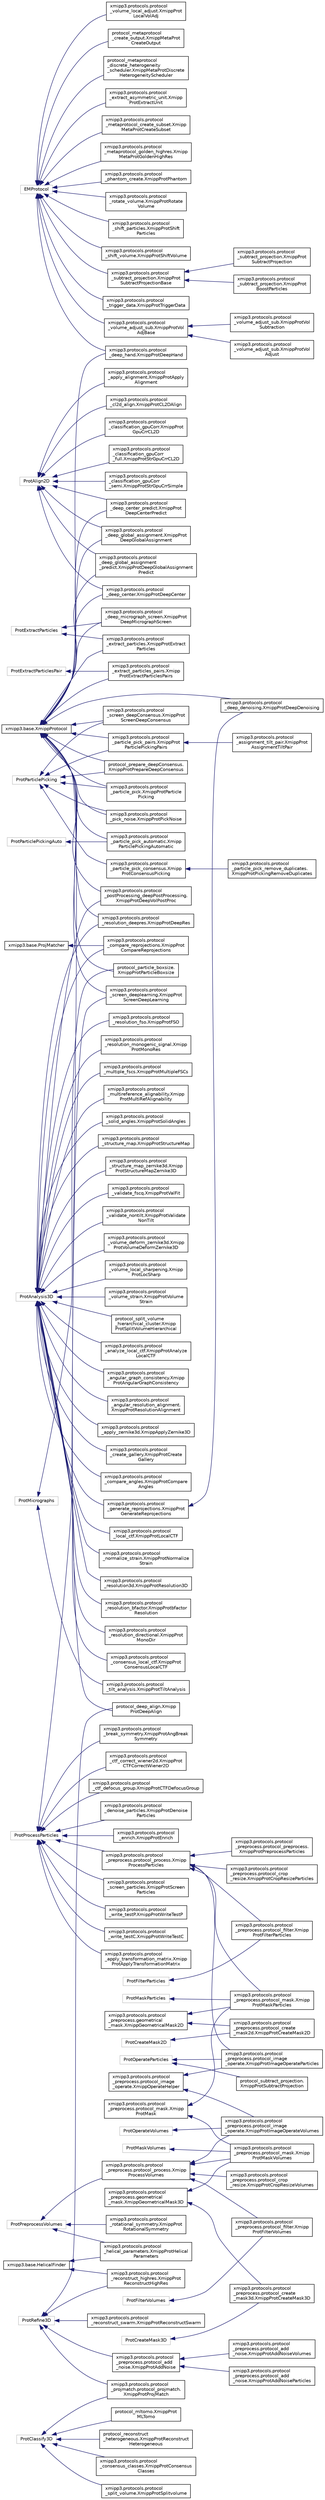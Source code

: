 digraph "Graphical Class Hierarchy"
{
  edge [fontname="Helvetica",fontsize="10",labelfontname="Helvetica",labelfontsize="10"];
  node [fontname="Helvetica",fontsize="10",shape=record];
  rankdir="LR";
  Node476 [label="EMProtocol",height=0.2,width=0.4,color="grey75", fillcolor="white", style="filled"];
  Node476 -> Node477 [dir="back",color="midnightblue",fontsize="10",style="solid",fontname="Helvetica"];
  Node477 [label="protocol_metaprotocol\l_create_output.XmippMetaProt\lCreateOutput",height=0.2,width=0.4,color="black", fillcolor="white", style="filled",URL="$classprotocol__metaprotocol__create__output_1_1XmippMetaProtCreateOutput.html"];
  Node476 -> Node478 [dir="back",color="midnightblue",fontsize="10",style="solid",fontname="Helvetica"];
  Node478 [label="protocol_metaprotocol\l_discrete_heterogeneity\l_scheduler.XmippMetaProtDiscrete\lHeterogeneityScheduler",height=0.2,width=0.4,color="black", fillcolor="white", style="filled",URL="$classprotocol__metaprotocol__discrete__heterogeneity__scheduler_1_1XmippMetaProtDiscreteHeterogeneityScheduler.html"];
  Node476 -> Node9 [dir="back",color="midnightblue",fontsize="10",style="solid",fontname="Helvetica"];
  Node9 [label="xmipp3.protocols.protocol\l_deep_hand.XmippProtDeepHand",height=0.2,width=0.4,color="black", fillcolor="white", style="filled",URL="$classxmipp3_1_1protocols_1_1protocol__deep__hand_1_1XmippProtDeepHand.html"];
  Node476 -> Node479 [dir="back",color="midnightblue",fontsize="10",style="solid",fontname="Helvetica"];
  Node479 [label="xmipp3.protocols.protocol\l_extract_asymmetric_unit.Xmipp\lProtExtractUnit",height=0.2,width=0.4,color="black", fillcolor="white", style="filled",URL="$classxmipp3_1_1protocols_1_1protocol__extract__asymmetric__unit_1_1XmippProtExtractUnit.html"];
  Node476 -> Node480 [dir="back",color="midnightblue",fontsize="10",style="solid",fontname="Helvetica"];
  Node480 [label="xmipp3.protocols.protocol\l_metaprotocol_create_subset.Xmipp\lMetaProtCreateSubset",height=0.2,width=0.4,color="black", fillcolor="white", style="filled",URL="$classxmipp3_1_1protocols_1_1protocol__metaprotocol__create__subset_1_1XmippMetaProtCreateSubset.html"];
  Node476 -> Node481 [dir="back",color="midnightblue",fontsize="10",style="solid",fontname="Helvetica"];
  Node481 [label="xmipp3.protocols.protocol\l_metaprotocol_golden_highres.Xmipp\lMetaProtGoldenHighRes",height=0.2,width=0.4,color="black", fillcolor="white", style="filled",URL="$classxmipp3_1_1protocols_1_1protocol__metaprotocol__golden__highres_1_1XmippMetaProtGoldenHighRes.html"];
  Node476 -> Node482 [dir="back",color="midnightblue",fontsize="10",style="solid",fontname="Helvetica"];
  Node482 [label="xmipp3.protocols.protocol\l_phantom_create.XmippProtPhantom",height=0.2,width=0.4,color="black", fillcolor="white", style="filled",URL="$classxmipp3_1_1protocols_1_1protocol__phantom__create_1_1XmippProtPhantom.html"];
  Node476 -> Node483 [dir="back",color="midnightblue",fontsize="10",style="solid",fontname="Helvetica"];
  Node483 [label="xmipp3.protocols.protocol\l_rotate_volume.XmippProtRotate\lVolume",height=0.2,width=0.4,color="black", fillcolor="white", style="filled",URL="$classxmipp3_1_1protocols_1_1protocol__rotate__volume_1_1XmippProtRotateVolume.html"];
  Node476 -> Node484 [dir="back",color="midnightblue",fontsize="10",style="solid",fontname="Helvetica"];
  Node484 [label="xmipp3.protocols.protocol\l_shift_particles.XmippProtShift\lParticles",height=0.2,width=0.4,color="black", fillcolor="white", style="filled",URL="$classxmipp3_1_1protocols_1_1protocol__shift__particles_1_1XmippProtShiftParticles.html"];
  Node476 -> Node485 [dir="back",color="midnightblue",fontsize="10",style="solid",fontname="Helvetica"];
  Node485 [label="xmipp3.protocols.protocol\l_shift_volume.XmippProtShiftVolume",height=0.2,width=0.4,color="black", fillcolor="white", style="filled",URL="$classxmipp3_1_1protocols_1_1protocol__shift__volume_1_1XmippProtShiftVolume.html"];
  Node476 -> Node486 [dir="back",color="midnightblue",fontsize="10",style="solid",fontname="Helvetica"];
  Node486 [label="xmipp3.protocols.protocol\l_subtract_projection.XmippProt\lSubtractProjectionBase",height=0.2,width=0.4,color="black", fillcolor="white", style="filled",URL="$classxmipp3_1_1protocols_1_1protocol__subtract__projection_1_1XmippProtSubtractProjectionBase.html"];
  Node486 -> Node487 [dir="back",color="midnightblue",fontsize="10",style="solid",fontname="Helvetica"];
  Node487 [label="xmipp3.protocols.protocol\l_subtract_projection.XmippProt\lBoostParticles",height=0.2,width=0.4,color="black", fillcolor="white", style="filled",URL="$classxmipp3_1_1protocols_1_1protocol__subtract__projection_1_1XmippProtBoostParticles.html"];
  Node486 -> Node488 [dir="back",color="midnightblue",fontsize="10",style="solid",fontname="Helvetica"];
  Node488 [label="xmipp3.protocols.protocol\l_subtract_projection.XmippProt\lSubtractProjection",height=0.2,width=0.4,color="black", fillcolor="white", style="filled",URL="$classxmipp3_1_1protocols_1_1protocol__subtract__projection_1_1XmippProtSubtractProjection.html"];
  Node476 -> Node489 [dir="back",color="midnightblue",fontsize="10",style="solid",fontname="Helvetica"];
  Node489 [label="xmipp3.protocols.protocol\l_trigger_data.XmippProtTriggerData",height=0.2,width=0.4,color="black", fillcolor="white", style="filled",URL="$classxmipp3_1_1protocols_1_1protocol__trigger__data_1_1XmippProtTriggerData.html"];
  Node476 -> Node490 [dir="back",color="midnightblue",fontsize="10",style="solid",fontname="Helvetica"];
  Node490 [label="xmipp3.protocols.protocol\l_volume_adjust_sub.XmippProtVol\lAdjBase",height=0.2,width=0.4,color="black", fillcolor="white", style="filled",URL="$classxmipp3_1_1protocols_1_1protocol__volume__adjust__sub_1_1XmippProtVolAdjBase.html"];
  Node490 -> Node491 [dir="back",color="midnightblue",fontsize="10",style="solid",fontname="Helvetica"];
  Node491 [label="xmipp3.protocols.protocol\l_volume_adjust_sub.XmippProtVol\lAdjust",height=0.2,width=0.4,color="black", fillcolor="white", style="filled",URL="$classxmipp3_1_1protocols_1_1protocol__volume__adjust__sub_1_1XmippProtVolAdjust.html"];
  Node490 -> Node492 [dir="back",color="midnightblue",fontsize="10",style="solid",fontname="Helvetica"];
  Node492 [label="xmipp3.protocols.protocol\l_volume_adjust_sub.XmippProtVol\lSubtraction",height=0.2,width=0.4,color="black", fillcolor="white", style="filled",URL="$classxmipp3_1_1protocols_1_1protocol__volume__adjust__sub_1_1XmippProtVolSubtraction.html"];
  Node476 -> Node493 [dir="back",color="midnightblue",fontsize="10",style="solid",fontname="Helvetica"];
  Node493 [label="xmipp3.protocols.protocol\l_volume_local_adjust.XmippProt\lLocalVolAdj",height=0.2,width=0.4,color="black", fillcolor="white", style="filled",URL="$classxmipp3_1_1protocols_1_1protocol__volume__local__adjust_1_1XmippProtLocalVolAdj.html"];
  Node439 [label="ProtAlign2D",height=0.2,width=0.4,color="grey75", fillcolor="white", style="filled"];
  Node439 -> Node440 [dir="back",color="midnightblue",fontsize="10",style="solid",fontname="Helvetica"];
  Node440 [label="xmipp3.protocols.protocol\l_apply_alignment.XmippProtApply\lAlignment",height=0.2,width=0.4,color="black", fillcolor="white", style="filled",URL="$classxmipp3_1_1protocols_1_1protocol__apply__alignment_1_1XmippProtApplyAlignment.html"];
  Node439 -> Node441 [dir="back",color="midnightblue",fontsize="10",style="solid",fontname="Helvetica"];
  Node441 [label="xmipp3.protocols.protocol\l_cl2d_align.XmippProtCL2DAlign",height=0.2,width=0.4,color="black", fillcolor="white", style="filled",URL="$classxmipp3_1_1protocols_1_1protocol__cl2d__align_1_1XmippProtCL2DAlign.html"];
  Node439 -> Node442 [dir="back",color="midnightblue",fontsize="10",style="solid",fontname="Helvetica"];
  Node442 [label="xmipp3.protocols.protocol\l_classification_gpuCorr.XmippProt\lGpuCrrCL2D",height=0.2,width=0.4,color="black", fillcolor="white", style="filled",URL="$classxmipp3_1_1protocols_1_1protocol__classification__gpuCorr_1_1XmippProtGpuCrrCL2D.html"];
  Node439 -> Node443 [dir="back",color="midnightblue",fontsize="10",style="solid",fontname="Helvetica"];
  Node443 [label="xmipp3.protocols.protocol\l_classification_gpuCorr\l_full.XmippProtStrGpuCrrCL2D",height=0.2,width=0.4,color="black", fillcolor="white", style="filled",URL="$classxmipp3_1_1protocols_1_1protocol__classification__gpuCorr__full_1_1XmippProtStrGpuCrrCL2D.html"];
  Node439 -> Node444 [dir="back",color="midnightblue",fontsize="10",style="solid",fontname="Helvetica"];
  Node444 [label="xmipp3.protocols.protocol\l_classification_gpuCorr\l_semi.XmippProtStrGpuCrrSimple",height=0.2,width=0.4,color="black", fillcolor="white", style="filled",URL="$classxmipp3_1_1protocols_1_1protocol__classification__gpuCorr__semi_1_1XmippProtStrGpuCrrSimple.html"];
  Node439 -> Node4 [dir="back",color="midnightblue",fontsize="10",style="solid",fontname="Helvetica"];
  Node4 [label="xmipp3.protocols.protocol\l_deep_center.XmippProtDeepCenter",height=0.2,width=0.4,color="black", fillcolor="white", style="filled",URL="$classxmipp3_1_1protocols_1_1protocol__deep__center_1_1XmippProtDeepCenter.html"];
  Node439 -> Node5 [dir="back",color="midnightblue",fontsize="10",style="solid",fontname="Helvetica"];
  Node5 [label="xmipp3.protocols.protocol\l_deep_center_predict.XmippProt\lDeepCenterPredict",height=0.2,width=0.4,color="black", fillcolor="white", style="filled",URL="$classxmipp3_1_1protocols_1_1protocol__deep__center__predict_1_1XmippProtDeepCenterPredict.html"];
  Node439 -> Node7 [dir="back",color="midnightblue",fontsize="10",style="solid",fontname="Helvetica"];
  Node7 [label="xmipp3.protocols.protocol\l_deep_global_assignment.XmippProt\lDeepGlobalAssignment",height=0.2,width=0.4,color="black", fillcolor="white", style="filled",URL="$classxmipp3_1_1protocols_1_1protocol__deep__global__assignment_1_1XmippProtDeepGlobalAssignment.html"];
  Node439 -> Node8 [dir="back",color="midnightblue",fontsize="10",style="solid",fontname="Helvetica"];
  Node8 [label="xmipp3.protocols.protocol\l_deep_global_assignment\l_predict.XmippProtDeepGlobalAssignment\lPredict",height=0.2,width=0.4,color="black", fillcolor="white", style="filled",URL="$classxmipp3_1_1protocols_1_1protocol__deep__global__assignment__predict_1_1XmippProtDeepGlobalAssignmentPredict.html"];
  Node402 [label="ProtAnalysis3D",height=0.2,width=0.4,color="grey75", fillcolor="white", style="filled"];
  Node402 -> Node403 [dir="back",color="midnightblue",fontsize="10",style="solid",fontname="Helvetica"];
  Node403 [label="protocol_split_volume\l_hierarchical_cluster.Xmipp\lProtSplitVolumeHierarchical",height=0.2,width=0.4,color="black", fillcolor="white", style="filled",URL="$classprotocol__split__volume__hierarchical__cluster_1_1XmippProtSplitVolumeHierarchical.html"];
  Node402 -> Node404 [dir="back",color="midnightblue",fontsize="10",style="solid",fontname="Helvetica"];
  Node404 [label="xmipp3.protocols.protocol\l_analyze_local_ctf.XmippProtAnalyze\lLocalCTF",height=0.2,width=0.4,color="black", fillcolor="white", style="filled",URL="$classxmipp3_1_1protocols_1_1protocol__analyze__local__ctf_1_1XmippProtAnalyzeLocalCTF.html"];
  Node402 -> Node405 [dir="back",color="midnightblue",fontsize="10",style="solid",fontname="Helvetica"];
  Node405 [label="xmipp3.protocols.protocol\l_angular_graph_consistency.Xmipp\lProtAngularGraphConsistency",height=0.2,width=0.4,color="black", fillcolor="white", style="filled",URL="$classxmipp3_1_1protocols_1_1protocol__angular__graph__consistency_1_1XmippProtAngularGraphConsistency.html"];
  Node402 -> Node406 [dir="back",color="midnightblue",fontsize="10",style="solid",fontname="Helvetica"];
  Node406 [label="xmipp3.protocols.protocol\l_angular_resolution_alignment.\lXmippProtResolutionAlignment",height=0.2,width=0.4,color="black", fillcolor="white", style="filled",URL="$classxmipp3_1_1protocols_1_1protocol__angular__resolution__alignment_1_1XmippProtResolutionAlignment.html"];
  Node402 -> Node407 [dir="back",color="midnightblue",fontsize="10",style="solid",fontname="Helvetica"];
  Node407 [label="xmipp3.protocols.protocol\l_apply_zernike3d.XmippApplyZernike3D",height=0.2,width=0.4,color="black", fillcolor="white", style="filled",URL="$classxmipp3_1_1protocols_1_1protocol__apply__zernike3d_1_1XmippApplyZernike3D.html"];
  Node402 -> Node408 [dir="back",color="midnightblue",fontsize="10",style="solid",fontname="Helvetica"];
  Node408 [label="xmipp3.protocols.protocol\l_compare_angles.XmippProtCompare\lAngles",height=0.2,width=0.4,color="black", fillcolor="white", style="filled",URL="$classxmipp3_1_1protocols_1_1protocol__compare__angles_1_1XmippProtCompareAngles.html"];
  Node402 -> Node217 [dir="back",color="midnightblue",fontsize="10",style="solid",fontname="Helvetica"];
  Node217 [label="xmipp3.protocols.protocol\l_compare_reprojections.XmippProt\lCompareReprojections",height=0.2,width=0.4,color="black", fillcolor="white", style="filled",URL="$classxmipp3_1_1protocols_1_1protocol__compare__reprojections_1_1XmippProtCompareReprojections.html"];
  Node402 -> Node409 [dir="back",color="midnightblue",fontsize="10",style="solid",fontname="Helvetica"];
  Node409 [label="xmipp3.protocols.protocol\l_consensus_local_ctf.XmippProt\lConsensusLocalCTF",height=0.2,width=0.4,color="black", fillcolor="white", style="filled",URL="$classxmipp3_1_1protocols_1_1protocol__consensus__local__ctf_1_1XmippProtConsensusLocalCTF.html"];
  Node402 -> Node410 [dir="back",color="midnightblue",fontsize="10",style="solid",fontname="Helvetica"];
  Node410 [label="xmipp3.protocols.protocol\l_create_gallery.XmippProtCreate\lGallery",height=0.2,width=0.4,color="black", fillcolor="white", style="filled",URL="$classxmipp3_1_1protocols_1_1protocol__create__gallery_1_1XmippProtCreateGallery.html"];
  Node402 -> Node411 [dir="back",color="midnightblue",fontsize="10",style="solid",fontname="Helvetica"];
  Node411 [label="xmipp3.protocols.protocol\l_generate_reprojections.XmippProt\lGenerateReprojections",height=0.2,width=0.4,color="black", fillcolor="white", style="filled",URL="$classxmipp3_1_1protocols_1_1protocol__generate__reprojections_1_1XmippProtGenerateReprojections.html"];
  Node411 -> Node6 [dir="back",color="midnightblue",fontsize="10",style="solid",fontname="Helvetica"];
  Node6 [label="xmipp3.protocols.protocol\l_deep_denoising.XmippProtDeepDenoising",height=0.2,width=0.4,color="black", fillcolor="white", style="filled",URL="$classxmipp3_1_1protocols_1_1protocol__deep__denoising_1_1XmippProtDeepDenoising.html"];
  Node402 -> Node412 [dir="back",color="midnightblue",fontsize="10",style="solid",fontname="Helvetica"];
  Node412 [label="xmipp3.protocols.protocol\l_local_ctf.XmippProtLocalCTF",height=0.2,width=0.4,color="black", fillcolor="white", style="filled",URL="$classxmipp3_1_1protocols_1_1protocol__local__ctf_1_1XmippProtLocalCTF.html"];
  Node402 -> Node413 [dir="back",color="midnightblue",fontsize="10",style="solid",fontname="Helvetica"];
  Node413 [label="xmipp3.protocols.protocol\l_multiple_fscs.XmippProtMultipleFSCs",height=0.2,width=0.4,color="black", fillcolor="white", style="filled",URL="$classxmipp3_1_1protocols_1_1protocol__multiple__fscs_1_1XmippProtMultipleFSCs.html"];
  Node402 -> Node414 [dir="back",color="midnightblue",fontsize="10",style="solid",fontname="Helvetica"];
  Node414 [label="xmipp3.protocols.protocol\l_multireference_alignability.Xmipp\lProtMultiRefAlignability",height=0.2,width=0.4,color="black", fillcolor="white", style="filled",URL="$classxmipp3_1_1protocols_1_1protocol__multireference__alignability_1_1XmippProtMultiRefAlignability.html"];
  Node402 -> Node415 [dir="back",color="midnightblue",fontsize="10",style="solid",fontname="Helvetica"];
  Node415 [label="xmipp3.protocols.protocol\l_normalize_strain.XmippProtNormalize\lStrain",height=0.2,width=0.4,color="black", fillcolor="white", style="filled",URL="$classxmipp3_1_1protocols_1_1protocol__normalize__strain_1_1XmippProtNormalizeStrain.html"];
  Node402 -> Node18 [dir="back",color="midnightblue",fontsize="10",style="solid",fontname="Helvetica"];
  Node18 [label="xmipp3.protocols.protocol\l_postProcessing_deepPostProcessing.\lXmippProtDeepVolPostProc",height=0.2,width=0.4,color="black", fillcolor="white", style="filled",URL="$classxmipp3_1_1protocols_1_1protocol__postProcessing__deepPostProcessing_1_1XmippProtDeepVolPostProc.html"];
  Node402 -> Node416 [dir="back",color="midnightblue",fontsize="10",style="solid",fontname="Helvetica"];
  Node416 [label="xmipp3.protocols.protocol\l_resolution3d.XmippProtResolution3D",height=0.2,width=0.4,color="black", fillcolor="white", style="filled",URL="$classxmipp3_1_1protocols_1_1protocol__resolution3d_1_1XmippProtResolution3D.html"];
  Node402 -> Node417 [dir="back",color="midnightblue",fontsize="10",style="solid",fontname="Helvetica"];
  Node417 [label="xmipp3.protocols.protocol\l_resolution_bfactor.XmippProtbfactor\lResolution",height=0.2,width=0.4,color="black", fillcolor="white", style="filled",URL="$classxmipp3_1_1protocols_1_1protocol__resolution__bfactor_1_1XmippProtbfactorResolution.html"];
  Node402 -> Node19 [dir="back",color="midnightblue",fontsize="10",style="solid",fontname="Helvetica"];
  Node19 [label="xmipp3.protocols.protocol\l_resolution_deepres.XmippProtDeepRes",height=0.2,width=0.4,color="black", fillcolor="white", style="filled",URL="$classxmipp3_1_1protocols_1_1protocol__resolution__deepres_1_1XmippProtDeepRes.html"];
  Node402 -> Node418 [dir="back",color="midnightblue",fontsize="10",style="solid",fontname="Helvetica"];
  Node418 [label="xmipp3.protocols.protocol\l_resolution_directional.XmippProt\lMonoDir",height=0.2,width=0.4,color="black", fillcolor="white", style="filled",URL="$classxmipp3_1_1protocols_1_1protocol__resolution__directional_1_1XmippProtMonoDir.html"];
  Node402 -> Node419 [dir="back",color="midnightblue",fontsize="10",style="solid",fontname="Helvetica"];
  Node419 [label="xmipp3.protocols.protocol\l_resolution_fso.XmippProtFSO",height=0.2,width=0.4,color="black", fillcolor="white", style="filled",URL="$classxmipp3_1_1protocols_1_1protocol__resolution__fso_1_1XmippProtFSO.html"];
  Node402 -> Node420 [dir="back",color="midnightblue",fontsize="10",style="solid",fontname="Helvetica"];
  Node420 [label="xmipp3.protocols.protocol\l_resolution_monogenic_signal.Xmipp\lProtMonoRes",height=0.2,width=0.4,color="black", fillcolor="white", style="filled",URL="$classxmipp3_1_1protocols_1_1protocol__resolution__monogenic__signal_1_1XmippProtMonoRes.html"];
  Node402 -> Node421 [dir="back",color="midnightblue",fontsize="10",style="solid",fontname="Helvetica"];
  Node421 [label="xmipp3.protocols.protocol\l_solid_angles.XmippProtSolidAngles",height=0.2,width=0.4,color="black", fillcolor="white", style="filled",URL="$classxmipp3_1_1protocols_1_1protocol__solid__angles_1_1XmippProtSolidAngles.html"];
  Node402 -> Node422 [dir="back",color="midnightblue",fontsize="10",style="solid",fontname="Helvetica"];
  Node422 [label="xmipp3.protocols.protocol\l_structure_map.XmippProtStructureMap",height=0.2,width=0.4,color="black", fillcolor="white", style="filled",URL="$classxmipp3_1_1protocols_1_1protocol__structure__map_1_1XmippProtStructureMap.html"];
  Node402 -> Node423 [dir="back",color="midnightblue",fontsize="10",style="solid",fontname="Helvetica"];
  Node423 [label="xmipp3.protocols.protocol\l_structure_map_zernike3d.Xmipp\lProtStructureMapZernike3D",height=0.2,width=0.4,color="black", fillcolor="white", style="filled",URL="$classxmipp3_1_1protocols_1_1protocol__structure__map__zernike3d_1_1XmippProtStructureMapZernike3D.html"];
  Node402 -> Node424 [dir="back",color="midnightblue",fontsize="10",style="solid",fontname="Helvetica"];
  Node424 [label="xmipp3.protocols.protocol\l_validate_fscq.XmippProtValFit",height=0.2,width=0.4,color="black", fillcolor="white", style="filled",URL="$classxmipp3_1_1protocols_1_1protocol__validate__fscq_1_1XmippProtValFit.html"];
  Node402 -> Node425 [dir="back",color="midnightblue",fontsize="10",style="solid",fontname="Helvetica"];
  Node425 [label="xmipp3.protocols.protocol\l_validate_nontilt.XmippProtValidate\lNonTilt",height=0.2,width=0.4,color="black", fillcolor="white", style="filled",URL="$classxmipp3_1_1protocols_1_1protocol__validate__nontilt_1_1XmippProtValidateNonTilt.html"];
  Node402 -> Node426 [dir="back",color="midnightblue",fontsize="10",style="solid",fontname="Helvetica"];
  Node426 [label="xmipp3.protocols.protocol\l_volume_deform_zernike3d.Xmipp\lProtVolumeDeformZernike3D",height=0.2,width=0.4,color="black", fillcolor="white", style="filled",URL="$classxmipp3_1_1protocols_1_1protocol__volume__deform__zernike3d_1_1XmippProtVolumeDeformZernike3D.html"];
  Node402 -> Node427 [dir="back",color="midnightblue",fontsize="10",style="solid",fontname="Helvetica"];
  Node427 [label="xmipp3.protocols.protocol\l_volume_local_sharpening.Xmipp\lProtLocSharp",height=0.2,width=0.4,color="black", fillcolor="white", style="filled",URL="$classxmipp3_1_1protocols_1_1protocol__volume__local__sharpening_1_1XmippProtLocSharp.html"];
  Node402 -> Node428 [dir="back",color="midnightblue",fontsize="10",style="solid",fontname="Helvetica"];
  Node428 [label="xmipp3.protocols.protocol\l_volume_strain.XmippProtVolume\lStrain",height=0.2,width=0.4,color="black", fillcolor="white", style="filled",URL="$classxmipp3_1_1protocols_1_1protocol__volume__strain_1_1XmippProtVolumeStrain.html"];
  Node386 [label="ProtClassify3D",height=0.2,width=0.4,color="grey75", fillcolor="white", style="filled"];
  Node386 -> Node387 [dir="back",color="midnightblue",fontsize="10",style="solid",fontname="Helvetica"];
  Node387 [label="protocol_mltomo.XmippProt\lMLTomo",height=0.2,width=0.4,color="black", fillcolor="white", style="filled",URL="$classprotocol__mltomo_1_1XmippProtMLTomo.html"];
  Node386 -> Node388 [dir="back",color="midnightblue",fontsize="10",style="solid",fontname="Helvetica"];
  Node388 [label="protocol_reconstruct\l_heterogeneous.XmippProtReconstruct\lHeterogeneous",height=0.2,width=0.4,color="black", fillcolor="white", style="filled",URL="$classprotocol__reconstruct__heterogeneous_1_1XmippProtReconstructHeterogeneous.html"];
  Node386 -> Node389 [dir="back",color="midnightblue",fontsize="10",style="solid",fontname="Helvetica"];
  Node389 [label="xmipp3.protocols.protocol\l_consensus_classes.XmippProtConsensus\lClasses",height=0.2,width=0.4,color="black", fillcolor="white", style="filled",URL="$classxmipp3_1_1protocols_1_1protocol__consensus__classes_1_1XmippProtConsensusClasses.html"];
  Node386 -> Node305 [dir="back",color="midnightblue",fontsize="10",style="solid",fontname="Helvetica"];
  Node305 [label="xmipp3.protocols.protocol\l_projmatch.protocol_projmatch.\lXmippProtProjMatch",height=0.2,width=0.4,color="black", fillcolor="white", style="filled",URL="$classxmipp3_1_1protocols_1_1protocol__projmatch_1_1protocol__projmatch_1_1XmippProtProjMatch.html"];
  Node386 -> Node390 [dir="back",color="midnightblue",fontsize="10",style="solid",fontname="Helvetica"];
  Node390 [label="xmipp3.protocols.protocol\l_split_volume.XmippProtSplitvolume",height=0.2,width=0.4,color="black", fillcolor="white", style="filled",URL="$classxmipp3_1_1protocols_1_1protocol__split__volume_1_1XmippProtSplitvolume.html"];
  Node385 [label="ProtCreateMask2D",height=0.2,width=0.4,color="grey75", fillcolor="white", style="filled"];
  Node385 -> Node61 [dir="back",color="midnightblue",fontsize="10",style="solid",fontname="Helvetica"];
  Node61 [label="xmipp3.protocols.protocol\l_preprocess.protocol_create\l_mask2d.XmippProtCreateMask2D",height=0.2,width=0.4,color="black", fillcolor="white", style="filled",URL="$classxmipp3_1_1protocols_1_1protocol__preprocess_1_1protocol__create__mask2d_1_1XmippProtCreateMask2D.html"];
  Node384 [label="ProtCreateMask3D",height=0.2,width=0.4,color="grey75", fillcolor="white", style="filled"];
  Node384 -> Node59 [dir="back",color="midnightblue",fontsize="10",style="solid",fontname="Helvetica"];
  Node59 [label="xmipp3.protocols.protocol\l_preprocess.protocol_create\l_mask3d.XmippProtCreateMask3D",height=0.2,width=0.4,color="black", fillcolor="white", style="filled",URL="$classxmipp3_1_1protocols_1_1protocol__preprocess_1_1protocol__create__mask3d_1_1XmippProtCreateMask3D.html"];
  Node378 [label="ProtExtractParticles",height=0.2,width=0.4,color="grey75", fillcolor="white", style="filled"];
  Node378 -> Node10 [dir="back",color="midnightblue",fontsize="10",style="solid",fontname="Helvetica"];
  Node10 [label="xmipp3.protocols.protocol\l_deep_micrograph_screen.XmippProt\lDeepMicrographScreen",height=0.2,width=0.4,color="black", fillcolor="white", style="filled",URL="$classxmipp3_1_1protocols_1_1protocol__deep__micrograph__screen_1_1XmippProtDeepMicrographScreen.html"];
  Node378 -> Node11 [dir="back",color="midnightblue",fontsize="10",style="solid",fontname="Helvetica"];
  Node11 [label="xmipp3.protocols.protocol\l_extract_particles.XmippProtExtract\lParticles",height=0.2,width=0.4,color="black", fillcolor="white", style="filled",URL="$classxmipp3_1_1protocols_1_1protocol__extract__particles_1_1XmippProtExtractParticles.html"];
  Node377 [label="ProtExtractParticlesPair",height=0.2,width=0.4,color="grey75", fillcolor="white", style="filled"];
  Node377 -> Node12 [dir="back",color="midnightblue",fontsize="10",style="solid",fontname="Helvetica"];
  Node12 [label="xmipp3.protocols.protocol\l_extract_particles_pairs.Xmipp\lProtExtractParticlesPairs",height=0.2,width=0.4,color="black", fillcolor="white", style="filled",URL="$classxmipp3_1_1protocols_1_1protocol__extract__particles__pairs_1_1XmippProtExtractParticlesPairs.html"];
  Node376 [label="ProtFilterParticles",height=0.2,width=0.4,color="grey75", fillcolor="white", style="filled"];
  Node376 -> Node319 [dir="back",color="midnightblue",fontsize="10",style="solid",fontname="Helvetica"];
  Node319 [label="xmipp3.protocols.protocol\l_preprocess.protocol_filter.Xmipp\lProtFilterParticles",height=0.2,width=0.4,color="black", fillcolor="white", style="filled",URL="$classxmipp3_1_1protocols_1_1protocol__preprocess_1_1protocol__filter_1_1XmippProtFilterParticles.html"];
  Node375 [label="ProtFilterVolumes",height=0.2,width=0.4,color="grey75", fillcolor="white", style="filled"];
  Node375 -> Node332 [dir="back",color="midnightblue",fontsize="10",style="solid",fontname="Helvetica"];
  Node332 [label="xmipp3.protocols.protocol\l_preprocess.protocol_filter.Xmipp\lProtFilterVolumes",height=0.2,width=0.4,color="black", fillcolor="white", style="filled",URL="$classxmipp3_1_1protocols_1_1protocol__preprocess_1_1protocol__filter_1_1XmippProtFilterVolumes.html"];
  Node368 [label="ProtMaskParticles",height=0.2,width=0.4,color="grey75", fillcolor="white", style="filled"];
  Node368 -> Node48 [dir="back",color="midnightblue",fontsize="10",style="solid",fontname="Helvetica"];
  Node48 [label="xmipp3.protocols.protocol\l_preprocess.protocol_mask.Xmipp\lProtMaskParticles",height=0.2,width=0.4,color="black", fillcolor="white", style="filled",URL="$classxmipp3_1_1protocols_1_1protocol__preprocess_1_1protocol__mask_1_1XmippProtMaskParticles.html"];
  Node367 [label="ProtMaskVolumes",height=0.2,width=0.4,color="grey75", fillcolor="white", style="filled"];
  Node367 -> Node49 [dir="back",color="midnightblue",fontsize="10",style="solid",fontname="Helvetica"];
  Node49 [label="xmipp3.protocols.protocol\l_preprocess.protocol_mask.Xmipp\lProtMaskVolumes",height=0.2,width=0.4,color="black", fillcolor="white", style="filled",URL="$classxmipp3_1_1protocols_1_1protocol__preprocess_1_1protocol__mask_1_1XmippProtMaskVolumes.html"];
  Node365 [label="ProtMicrographs",height=0.2,width=0.4,color="grey75", fillcolor="white", style="filled"];
  Node365 -> Node2 [dir="back",color="midnightblue",fontsize="10",style="solid",fontname="Helvetica"];
  Node2 [label="protocol_particle_boxsize.\lXmippProtParticleBoxsize",height=0.2,width=0.4,color="black", fillcolor="white", style="filled",URL="$classprotocol__particle__boxsize_1_1XmippProtParticleBoxsize.html"];
  Node365 -> Node366 [dir="back",color="midnightblue",fontsize="10",style="solid",fontname="Helvetica"];
  Node366 [label="xmipp3.protocols.protocol\l_tilt_analysis.XmippProtTiltAnalysis",height=0.2,width=0.4,color="black", fillcolor="white", style="filled",URL="$classxmipp3_1_1protocols_1_1protocol__tilt__analysis_1_1XmippProtTiltAnalysis.html"];
  Node342 [label="ProtOperateParticles",height=0.2,width=0.4,color="grey75", fillcolor="white", style="filled"];
  Node342 -> Node343 [dir="back",color="midnightblue",fontsize="10",style="solid",fontname="Helvetica"];
  Node343 [label="protocol_subtract_projection.\lXmippProtSubtractProjection",height=0.2,width=0.4,color="black", fillcolor="white", style="filled",URL="$classprotocol__subtract__projection_1_1XmippProtSubtractProjection.html"];
  Node342 -> Node54 [dir="back",color="midnightblue",fontsize="10",style="solid",fontname="Helvetica"];
  Node54 [label="xmipp3.protocols.protocol\l_preprocess.protocol_image\l_operate.XmippProtImageOperateParticles",height=0.2,width=0.4,color="black", fillcolor="white", style="filled",URL="$classxmipp3_1_1protocols_1_1protocol__preprocess_1_1protocol__image__operate_1_1XmippProtImageOperateParticles.html"];
  Node341 [label="ProtOperateVolumes",height=0.2,width=0.4,color="grey75", fillcolor="white", style="filled"];
  Node341 -> Node55 [dir="back",color="midnightblue",fontsize="10",style="solid",fontname="Helvetica"];
  Node55 [label="xmipp3.protocols.protocol\l_preprocess.protocol_image\l_operate.XmippProtImageOperateVolumes",height=0.2,width=0.4,color="black", fillcolor="white", style="filled",URL="$classxmipp3_1_1protocols_1_1protocol__preprocess_1_1protocol__image__operate_1_1XmippProtImageOperateVolumes.html"];
  Node338 [label="ProtParticlePicking",height=0.2,width=0.4,color="grey75", fillcolor="white", style="filled"];
  Node338 -> Node3 [dir="back",color="midnightblue",fontsize="10",style="solid",fontname="Helvetica"];
  Node3 [label="protocol_prepare_deepConsensus.\lXmippProtPrepareDeepConsensus",height=0.2,width=0.4,color="black", fillcolor="white", style="filled",URL="$classprotocol__prepare__deepConsensus_1_1XmippProtPrepareDeepConsensus.html"];
  Node338 -> Node13 [dir="back",color="midnightblue",fontsize="10",style="solid",fontname="Helvetica"];
  Node13 [label="xmipp3.protocols.protocol\l_particle_pick.XmippProtParticle\lPicking",height=0.2,width=0.4,color="black", fillcolor="white", style="filled",URL="$classxmipp3_1_1protocols_1_1protocol__particle__pick_1_1XmippProtParticlePicking.html"];
  Node338 -> Node339 [dir="back",color="midnightblue",fontsize="10",style="solid",fontname="Helvetica"];
  Node339 [label="xmipp3.protocols.protocol\l_particle_pick_consensus.Xmipp\lProtConsensusPicking",height=0.2,width=0.4,color="black", fillcolor="white", style="filled",URL="$classxmipp3_1_1protocols_1_1protocol__particle__pick__consensus_1_1XmippProtConsensusPicking.html"];
  Node339 -> Node340 [dir="back",color="midnightblue",fontsize="10",style="solid",fontname="Helvetica"];
  Node340 [label="xmipp3.protocols.protocol\l_particle_pick_remove_duplicates.\lXmippProtPickingRemoveDuplicates",height=0.2,width=0.4,color="black", fillcolor="white", style="filled",URL="$classxmipp3_1_1protocols_1_1protocol__particle__pick__remove__duplicates_1_1XmippProtPickingRemoveDuplicates.html"];
  Node338 -> Node15 [dir="back",color="midnightblue",fontsize="10",style="solid",fontname="Helvetica"];
  Node15 [label="xmipp3.protocols.protocol\l_particle_pick_pairs.XmippProt\lParticlePickingPairs",height=0.2,width=0.4,color="black", fillcolor="white", style="filled",URL="$classxmipp3_1_1protocols_1_1protocol__particle__pick__pairs_1_1XmippProtParticlePickingPairs.html"];
  Node15 -> Node16 [dir="back",color="midnightblue",fontsize="10",style="solid",fontname="Helvetica"];
  Node16 [label="xmipp3.protocols.protocol\l_assignment_tilt_pair.XmippProt\lAssignmentTiltPair",height=0.2,width=0.4,color="black", fillcolor="white", style="filled",URL="$classxmipp3_1_1protocols_1_1protocol__assignment__tilt__pair_1_1XmippProtAssignmentTiltPair.html"];
  Node338 -> Node17 [dir="back",color="midnightblue",fontsize="10",style="solid",fontname="Helvetica"];
  Node17 [label="xmipp3.protocols.protocol\l_pick_noise.XmippProtPickNoise",height=0.2,width=0.4,color="black", fillcolor="white", style="filled",URL="$classxmipp3_1_1protocols_1_1protocol__pick__noise_1_1XmippProtPickNoise.html"];
  Node338 -> Node20 [dir="back",color="midnightblue",fontsize="10",style="solid",fontname="Helvetica"];
  Node20 [label="xmipp3.protocols.protocol\l_screen_deepConsensus.XmippProt\lScreenDeepConsensus",height=0.2,width=0.4,color="black", fillcolor="white", style="filled",URL="$classxmipp3_1_1protocols_1_1protocol__screen__deepConsensus_1_1XmippProtScreenDeepConsensus.html"];
  Node337 [label="ProtParticlePickingAuto",height=0.2,width=0.4,color="grey75", fillcolor="white", style="filled"];
  Node337 -> Node14 [dir="back",color="midnightblue",fontsize="10",style="solid",fontname="Helvetica"];
  Node14 [label="xmipp3.protocols.protocol\l_particle_pick_automatic.Xmipp\lParticlePickingAutomatic",height=0.2,width=0.4,color="black", fillcolor="white", style="filled",URL="$classxmipp3_1_1protocols_1_1protocol__particle__pick__automatic_1_1XmippParticlePickingAutomatic.html"];
  Node329 [label="ProtPreprocessVolumes",height=0.2,width=0.4,color="grey75", fillcolor="white", style="filled"];
  Node329 -> Node236 [dir="back",color="midnightblue",fontsize="10",style="solid",fontname="Helvetica"];
  Node236 [label="xmipp3.protocols.protocol\l_helical_parameters.XmippProtHelical\lParameters",height=0.2,width=0.4,color="black", fillcolor="white", style="filled",URL="$classxmipp3_1_1protocols_1_1protocol__helical__parameters_1_1XmippProtHelicalParameters.html"];
  Node329 -> Node330 [dir="back",color="midnightblue",fontsize="10",style="solid",fontname="Helvetica"];
  Node330 [label="xmipp3.protocols.protocol\l_preprocess.protocol_process.Xmipp\lProcessVolumes",height=0.2,width=0.4,color="black", fillcolor="white", style="filled",URL="$classxmipp3_1_1protocols_1_1protocol__preprocess_1_1protocol__process_1_1XmippProcessVolumes.html"];
  Node330 -> Node331 [dir="back",color="midnightblue",fontsize="10",style="solid",fontname="Helvetica"];
  Node331 [label="xmipp3.protocols.protocol\l_preprocess.protocol_crop\l_resize.XmippProtCropResizeVolumes",height=0.2,width=0.4,color="black", fillcolor="white", style="filled",URL="$classxmipp3_1_1protocols_1_1protocol__preprocess_1_1protocol__crop__resize_1_1XmippProtCropResizeVolumes.html"];
  Node330 -> Node332 [dir="back",color="midnightblue",fontsize="10",style="solid",fontname="Helvetica"];
  Node330 -> Node55 [dir="back",color="midnightblue",fontsize="10",style="solid",fontname="Helvetica"];
  Node330 -> Node49 [dir="back",color="midnightblue",fontsize="10",style="solid",fontname="Helvetica"];
  Node329 -> Node333 [dir="back",color="midnightblue",fontsize="10",style="solid",fontname="Helvetica"];
  Node333 [label="xmipp3.protocols.protocol\l_rotational_symmetry.XmippProt\lRotationalSymmetry",height=0.2,width=0.4,color="black", fillcolor="white", style="filled",URL="$classxmipp3_1_1protocols_1_1protocol__rotational__symmetry_1_1XmippProtRotationalSymmetry.html"];
  Node310 [label="ProtProcessParticles",height=0.2,width=0.4,color="grey75", fillcolor="white", style="filled"];
  Node310 -> Node311 [dir="back",color="midnightblue",fontsize="10",style="solid",fontname="Helvetica"];
  Node311 [label="xmipp3.protocols.protocol\l_apply_transformation_matrix.Xmipp\lProtApplyTransformationMatrix",height=0.2,width=0.4,color="black", fillcolor="white", style="filled",URL="$classxmipp3_1_1protocols_1_1protocol__apply__transformation__matrix_1_1XmippProtApplyTransformationMatrix.html"];
  Node310 -> Node312 [dir="back",color="midnightblue",fontsize="10",style="solid",fontname="Helvetica"];
  Node312 [label="xmipp3.protocols.protocol\l_break_symmetry.XmippProtAngBreak\lSymmetry",height=0.2,width=0.4,color="black", fillcolor="white", style="filled",URL="$classxmipp3_1_1protocols_1_1protocol__break__symmetry_1_1XmippProtAngBreakSymmetry.html"];
  Node310 -> Node313 [dir="back",color="midnightblue",fontsize="10",style="solid",fontname="Helvetica"];
  Node313 [label="xmipp3.protocols.protocol\l_ctf_correct_wiener2d.XmippProt\lCTFCorrectWiener2D",height=0.2,width=0.4,color="black", fillcolor="white", style="filled",URL="$classxmipp3_1_1protocols_1_1protocol__ctf__correct__wiener2d_1_1XmippProtCTFCorrectWiener2D.html"];
  Node310 -> Node314 [dir="back",color="midnightblue",fontsize="10",style="solid",fontname="Helvetica"];
  Node314 [label="xmipp3.protocols.protocol\l_ctf_defocus_group.XmippProtCTFDefocusGroup",height=0.2,width=0.4,color="black", fillcolor="white", style="filled",URL="$classxmipp3_1_1protocols_1_1protocol__ctf__defocus__group_1_1XmippProtCTFDefocusGroup.html"];
  Node310 -> Node315 [dir="back",color="midnightblue",fontsize="10",style="solid",fontname="Helvetica"];
  Node315 [label="xmipp3.protocols.protocol\l_denoise_particles.XmippProtDenoise\lParticles",height=0.2,width=0.4,color="black", fillcolor="white", style="filled",URL="$classxmipp3_1_1protocols_1_1protocol__denoise__particles_1_1XmippProtDenoiseParticles.html"];
  Node310 -> Node316 [dir="back",color="midnightblue",fontsize="10",style="solid",fontname="Helvetica"];
  Node316 [label="xmipp3.protocols.protocol\l_enrich.XmippProtEnrich",height=0.2,width=0.4,color="black", fillcolor="white", style="filled",URL="$classxmipp3_1_1protocols_1_1protocol__enrich_1_1XmippProtEnrich.html"];
  Node310 -> Node317 [dir="back",color="midnightblue",fontsize="10",style="solid",fontname="Helvetica"];
  Node317 [label="xmipp3.protocols.protocol\l_preprocess.protocol_process.Xmipp\lProcessParticles",height=0.2,width=0.4,color="black", fillcolor="white", style="filled",URL="$classxmipp3_1_1protocols_1_1protocol__preprocess_1_1protocol__process_1_1XmippProcessParticles.html"];
  Node317 -> Node318 [dir="back",color="midnightblue",fontsize="10",style="solid",fontname="Helvetica"];
  Node318 [label="xmipp3.protocols.protocol\l_preprocess.protocol_crop\l_resize.XmippProtCropResizeParticles",height=0.2,width=0.4,color="black", fillcolor="white", style="filled",URL="$classxmipp3_1_1protocols_1_1protocol__preprocess_1_1protocol__crop__resize_1_1XmippProtCropResizeParticles.html"];
  Node317 -> Node319 [dir="back",color="midnightblue",fontsize="10",style="solid",fontname="Helvetica"];
  Node317 -> Node54 [dir="back",color="midnightblue",fontsize="10",style="solid",fontname="Helvetica"];
  Node317 -> Node48 [dir="back",color="midnightblue",fontsize="10",style="solid",fontname="Helvetica"];
  Node317 -> Node320 [dir="back",color="midnightblue",fontsize="10",style="solid",fontname="Helvetica"];
  Node320 [label="xmipp3.protocols.protocol\l_preprocess.protocol_preprocess.\lXmippProtPreprocessParticles",height=0.2,width=0.4,color="black", fillcolor="white", style="filled",URL="$classxmipp3_1_1protocols_1_1protocol__preprocess_1_1protocol__preprocess_1_1XmippProtPreprocessParticles.html"];
  Node310 -> Node21 [dir="back",color="midnightblue",fontsize="10",style="solid",fontname="Helvetica"];
  Node21 [label="xmipp3.protocols.protocol\l_screen_deeplearning.XmippProt\lScreenDeepLearning",height=0.2,width=0.4,color="black", fillcolor="white", style="filled",URL="$classxmipp3_1_1protocols_1_1protocol__screen__deeplearning_1_1XmippProtScreenDeepLearning.html"];
  Node310 -> Node321 [dir="back",color="midnightblue",fontsize="10",style="solid",fontname="Helvetica"];
  Node321 [label="xmipp3.protocols.protocol\l_screen_particles.XmippProtScreen\lParticles",height=0.2,width=0.4,color="black", fillcolor="white", style="filled",URL="$classxmipp3_1_1protocols_1_1protocol__screen__particles_1_1XmippProtScreenParticles.html"];
  Node310 -> Node322 [dir="back",color="midnightblue",fontsize="10",style="solid",fontname="Helvetica"];
  Node322 [label="xmipp3.protocols.protocol\l_write_testC.XmippProtWriteTestC",height=0.2,width=0.4,color="black", fillcolor="white", style="filled",URL="$classxmipp3_1_1protocols_1_1protocol__write__testC_1_1XmippProtWriteTestC.html"];
  Node310 -> Node323 [dir="back",color="midnightblue",fontsize="10",style="solid",fontname="Helvetica"];
  Node323 [label="xmipp3.protocols.protocol\l_write_testP.XmippProtWriteTestP",height=0.2,width=0.4,color="black", fillcolor="white", style="filled",URL="$classxmipp3_1_1protocols_1_1protocol__write__testP_1_1XmippProtWriteTestP.html"];
  Node301 [label="ProtRefine3D",height=0.2,width=0.4,color="grey75", fillcolor="white", style="filled"];
  Node301 -> Node1 [dir="back",color="midnightblue",fontsize="10",style="solid",fontname="Helvetica"];
  Node1 [label="protocol_deep_align.Xmipp\lProtDeepAlign",height=0.2,width=0.4,color="black", fillcolor="white", style="filled",URL="$classprotocol__deep__align_1_1XmippProtDeepAlign.html"];
  Node301 -> Node302 [dir="back",color="midnightblue",fontsize="10",style="solid",fontname="Helvetica"];
  Node302 [label="xmipp3.protocols.protocol\l_preprocess.protocol_add\l_noise.XmippProtAddNoise",height=0.2,width=0.4,color="black", fillcolor="white", style="filled",URL="$classxmipp3_1_1protocols_1_1protocol__preprocess_1_1protocol__add__noise_1_1XmippProtAddNoise.html"];
  Node302 -> Node303 [dir="back",color="midnightblue",fontsize="10",style="solid",fontname="Helvetica"];
  Node303 [label="xmipp3.protocols.protocol\l_preprocess.protocol_add\l_noise.XmippProtAddNoiseParticles",height=0.2,width=0.4,color="black", fillcolor="white", style="filled",URL="$classxmipp3_1_1protocols_1_1protocol__preprocess_1_1protocol__add__noise_1_1XmippProtAddNoiseParticles.html"];
  Node302 -> Node304 [dir="back",color="midnightblue",fontsize="10",style="solid",fontname="Helvetica"];
  Node304 [label="xmipp3.protocols.protocol\l_preprocess.protocol_add\l_noise.XmippProtAddNoiseVolumes",height=0.2,width=0.4,color="black", fillcolor="white", style="filled",URL="$classxmipp3_1_1protocols_1_1protocol__preprocess_1_1protocol__add__noise_1_1XmippProtAddNoiseVolumes.html"];
  Node301 -> Node305 [dir="back",color="midnightblue",fontsize="10",style="solid",fontname="Helvetica"];
  Node301 -> Node237 [dir="back",color="midnightblue",fontsize="10",style="solid",fontname="Helvetica"];
  Node237 [label="xmipp3.protocols.protocol\l_reconstruct_highres.XmippProt\lReconstructHighRes",height=0.2,width=0.4,color="black", fillcolor="white", style="filled",URL="$classxmipp3_1_1protocols_1_1protocol__reconstruct__highres_1_1XmippProtReconstructHighRes.html"];
  Node301 -> Node306 [dir="back",color="midnightblue",fontsize="10",style="solid",fontname="Helvetica"];
  Node306 [label="xmipp3.protocols.protocol\l_reconstruct_swarm.XmippProtReconstructSwarm",height=0.2,width=0.4,color="black", fillcolor="white", style="filled",URL="$classxmipp3_1_1protocols_1_1protocol__reconstruct__swarm_1_1XmippProtReconstructSwarm.html"];
  Node235 [label="xmipp3.base.HelicalFinder",height=0.2,width=0.4,color="black", fillcolor="white", style="filled",URL="$classxmipp3_1_1base_1_1HelicalFinder.html"];
  Node235 -> Node236 [dir="back",color="midnightblue",fontsize="10",style="solid",fontname="Helvetica"];
  Node235 -> Node237 [dir="back",color="midnightblue",fontsize="10",style="solid",fontname="Helvetica"];
  Node216 [label="xmipp3.base.ProjMatcher",height=0.2,width=0.4,color="black", fillcolor="white", style="filled",URL="$classxmipp3_1_1base_1_1ProjMatcher.html"];
  Node216 -> Node217 [dir="back",color="midnightblue",fontsize="10",style="solid",fontname="Helvetica"];
  Node60 [label="xmipp3.protocols.protocol\l_preprocess.geometrical\l_mask.XmippGeometricalMask2D",height=0.2,width=0.4,color="black", fillcolor="white", style="filled",URL="$classxmipp3_1_1protocols_1_1protocol__preprocess_1_1geometrical__mask_1_1XmippGeometricalMask2D.html"];
  Node60 -> Node61 [dir="back",color="midnightblue",fontsize="10",style="solid",fontname="Helvetica"];
  Node60 -> Node48 [dir="back",color="midnightblue",fontsize="10",style="solid",fontname="Helvetica"];
  Node58 [label="xmipp3.protocols.protocol\l_preprocess.geometrical\l_mask.XmippGeometricalMask3D",height=0.2,width=0.4,color="black", fillcolor="white", style="filled",URL="$classxmipp3_1_1protocols_1_1protocol__preprocess_1_1geometrical__mask_1_1XmippGeometricalMask3D.html"];
  Node58 -> Node59 [dir="back",color="midnightblue",fontsize="10",style="solid",fontname="Helvetica"];
  Node58 -> Node49 [dir="back",color="midnightblue",fontsize="10",style="solid",fontname="Helvetica"];
  Node53 [label="xmipp3.protocols.protocol\l_preprocess.protocol_image\l_operate.XmippOperateHelper",height=0.2,width=0.4,color="black", fillcolor="white", style="filled",URL="$classxmipp3_1_1protocols_1_1protocol__preprocess_1_1protocol__image__operate_1_1XmippOperateHelper.html"];
  Node53 -> Node54 [dir="back",color="midnightblue",fontsize="10",style="solid",fontname="Helvetica"];
  Node53 -> Node55 [dir="back",color="midnightblue",fontsize="10",style="solid",fontname="Helvetica"];
  Node47 [label="xmipp3.protocols.protocol\l_preprocess.protocol_mask.Xmipp\lProtMask",height=0.2,width=0.4,color="black", fillcolor="white", style="filled",URL="$classxmipp3_1_1protocols_1_1protocol__preprocess_1_1protocol__mask_1_1XmippProtMask.html"];
  Node47 -> Node48 [dir="back",color="midnightblue",fontsize="10",style="solid",fontname="Helvetica"];
  Node47 -> Node49 [dir="back",color="midnightblue",fontsize="10",style="solid",fontname="Helvetica"];
  Node0 [label="xmipp3.base.XmippProtocol",height=0.2,width=0.4,color="black", fillcolor="white", style="filled",URL="$classxmipp3_1_1base_1_1XmippProtocol.html"];
  Node0 -> Node1 [dir="back",color="midnightblue",fontsize="10",style="solid",fontname="Helvetica"];
  Node0 -> Node2 [dir="back",color="midnightblue",fontsize="10",style="solid",fontname="Helvetica"];
  Node0 -> Node3 [dir="back",color="midnightblue",fontsize="10",style="solid",fontname="Helvetica"];
  Node0 -> Node4 [dir="back",color="midnightblue",fontsize="10",style="solid",fontname="Helvetica"];
  Node0 -> Node5 [dir="back",color="midnightblue",fontsize="10",style="solid",fontname="Helvetica"];
  Node0 -> Node6 [dir="back",color="midnightblue",fontsize="10",style="solid",fontname="Helvetica"];
  Node0 -> Node7 [dir="back",color="midnightblue",fontsize="10",style="solid",fontname="Helvetica"];
  Node0 -> Node8 [dir="back",color="midnightblue",fontsize="10",style="solid",fontname="Helvetica"];
  Node0 -> Node9 [dir="back",color="midnightblue",fontsize="10",style="solid",fontname="Helvetica"];
  Node0 -> Node10 [dir="back",color="midnightblue",fontsize="10",style="solid",fontname="Helvetica"];
  Node0 -> Node11 [dir="back",color="midnightblue",fontsize="10",style="solid",fontname="Helvetica"];
  Node0 -> Node12 [dir="back",color="midnightblue",fontsize="10",style="solid",fontname="Helvetica"];
  Node0 -> Node13 [dir="back",color="midnightblue",fontsize="10",style="solid",fontname="Helvetica"];
  Node0 -> Node14 [dir="back",color="midnightblue",fontsize="10",style="solid",fontname="Helvetica"];
  Node0 -> Node15 [dir="back",color="midnightblue",fontsize="10",style="solid",fontname="Helvetica"];
  Node0 -> Node17 [dir="back",color="midnightblue",fontsize="10",style="solid",fontname="Helvetica"];
  Node0 -> Node18 [dir="back",color="midnightblue",fontsize="10",style="solid",fontname="Helvetica"];
  Node0 -> Node19 [dir="back",color="midnightblue",fontsize="10",style="solid",fontname="Helvetica"];
  Node0 -> Node20 [dir="back",color="midnightblue",fontsize="10",style="solid",fontname="Helvetica"];
  Node0 -> Node21 [dir="back",color="midnightblue",fontsize="10",style="solid",fontname="Helvetica"];
}
